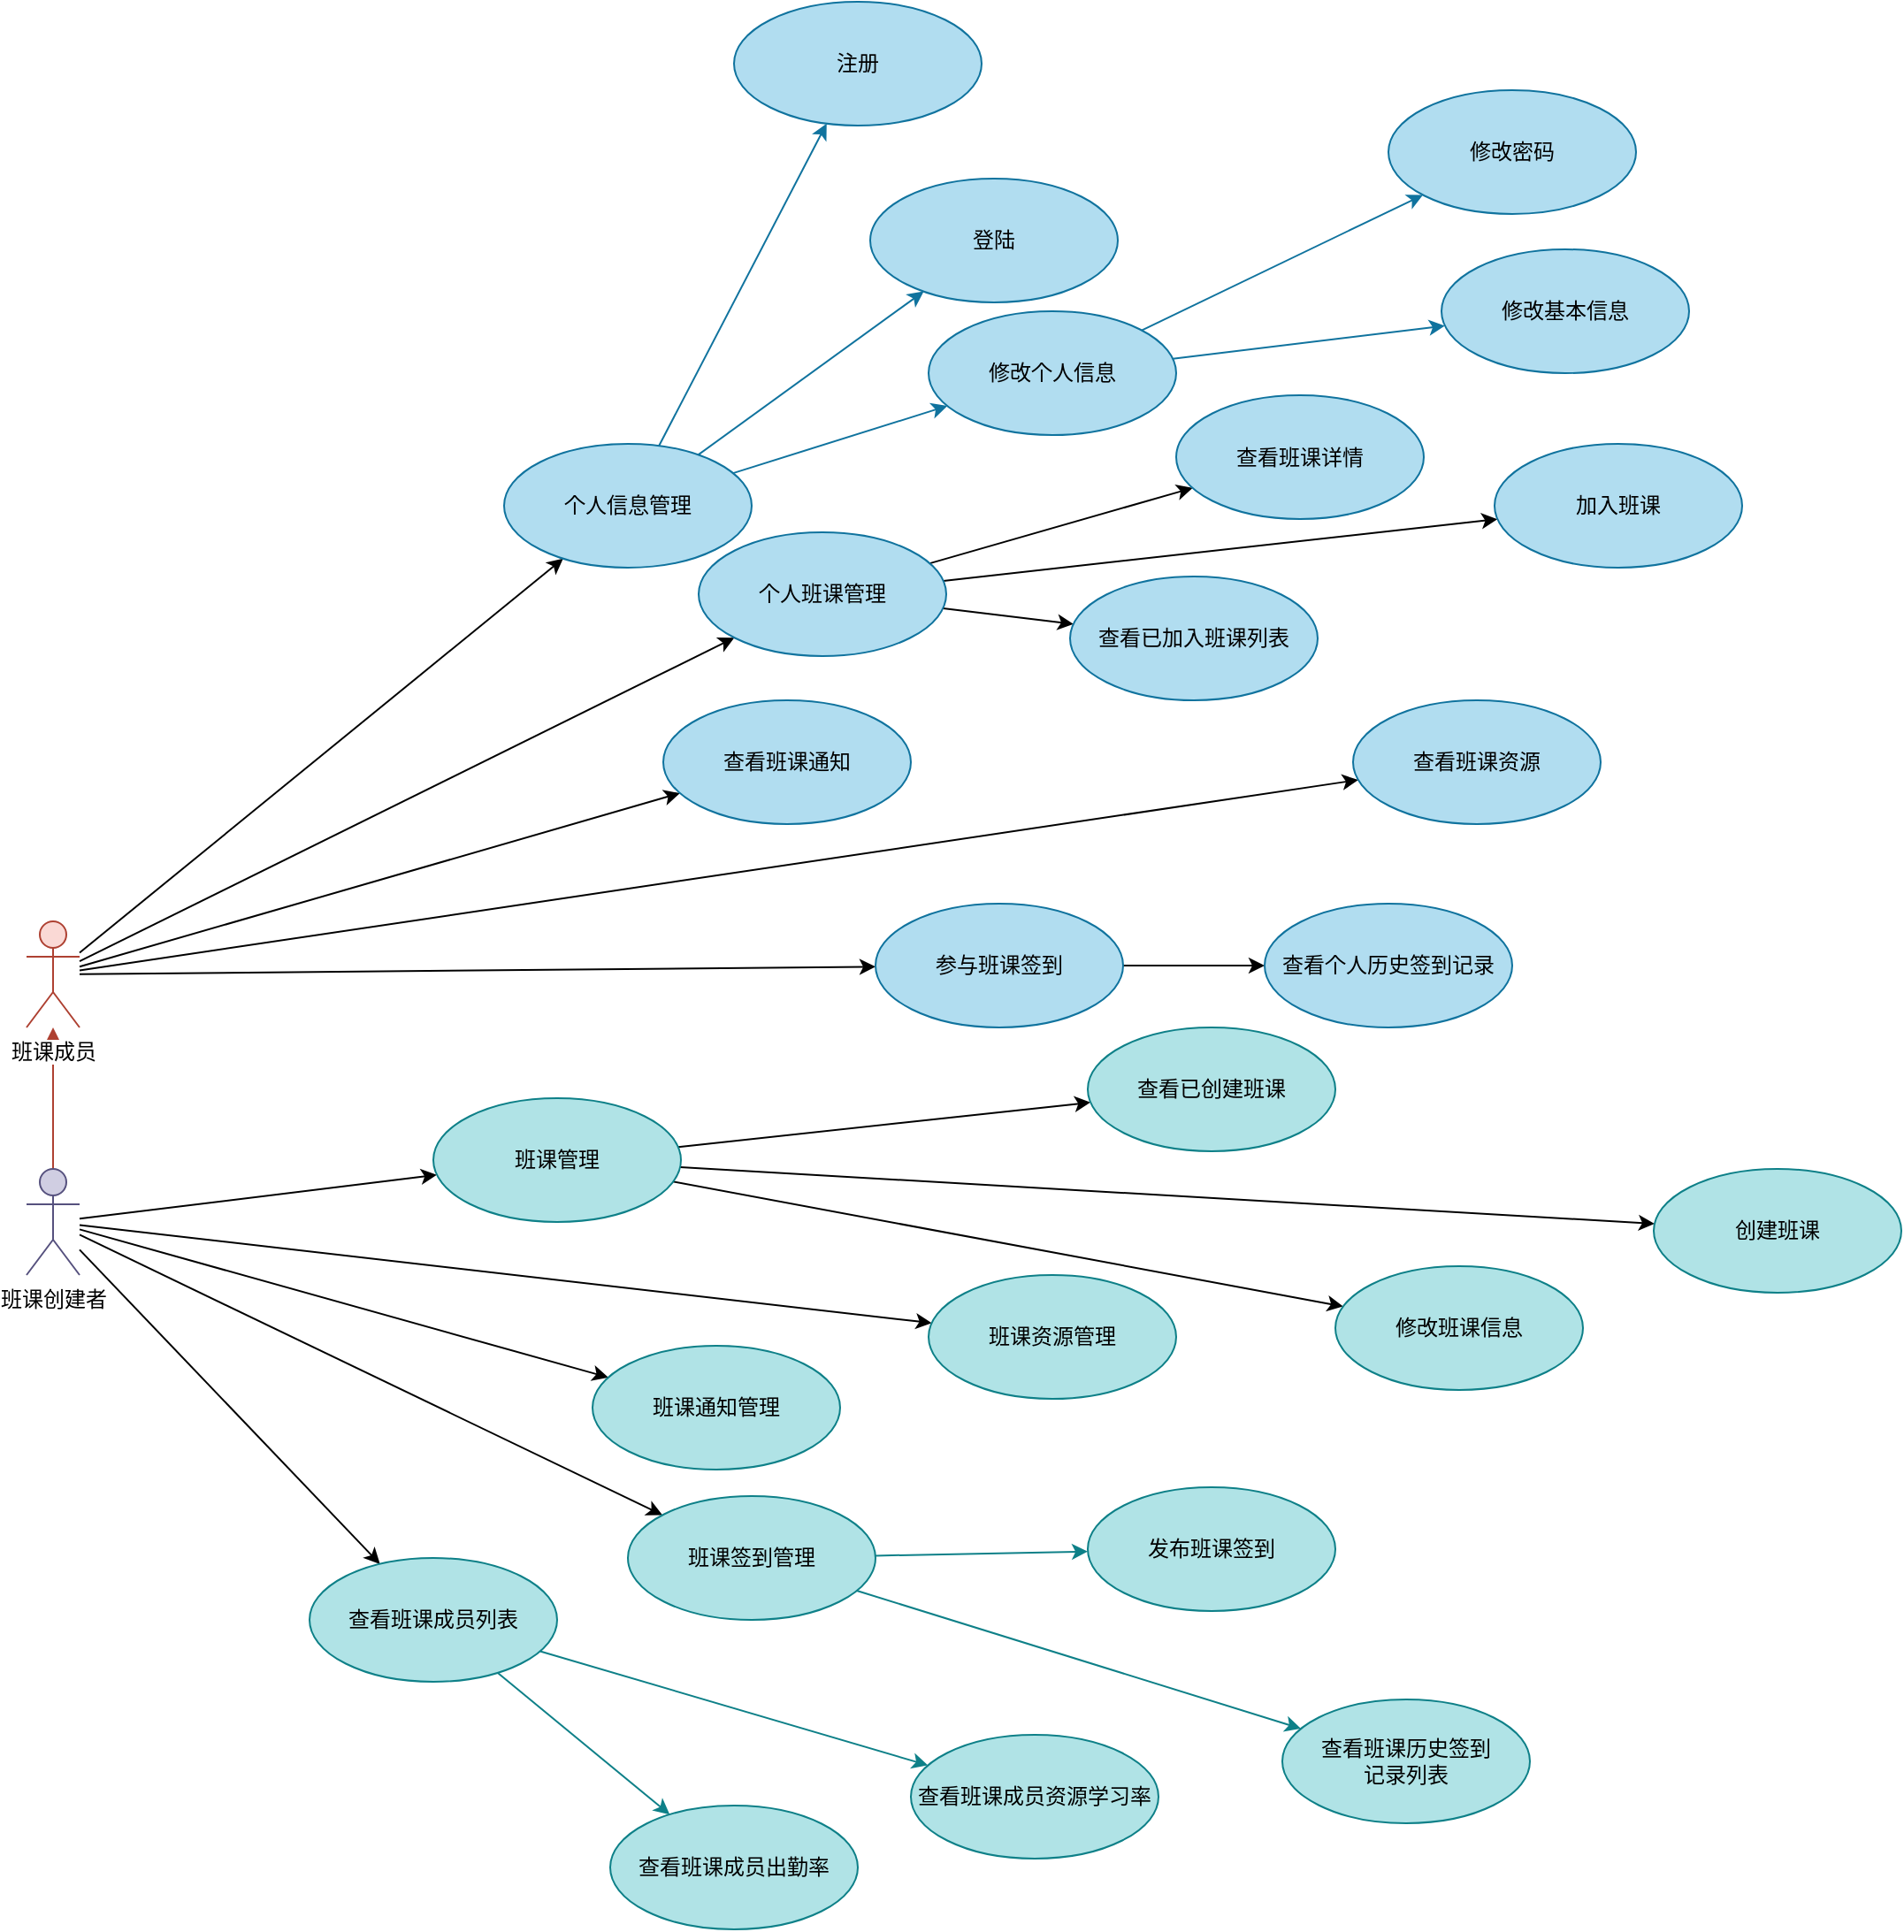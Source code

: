 <mxfile version="10.7.5" type="github"><diagram id="_OHBvBiDrdBkkGpDO9yN" name="用例图"><mxGraphModel dx="1392" dy="1884" grid="1" gridSize="10" guides="1" tooltips="1" connect="1" arrows="1" fold="1" page="1" pageScale="1" pageWidth="827" pageHeight="1169" math="0" shadow="0"><root><mxCell id="0"/><mxCell id="1" parent="0"/><mxCell id="7l0xc7xHl5tuZt6mPX80-7" style="rounded=0;orthogonalLoop=1;jettySize=auto;html=1;" edge="1" parent="1" source="7l0xc7xHl5tuZt6mPX80-1" target="7l0xc7xHl5tuZt6mPX80-6"><mxGeometry relative="1" as="geometry"/></mxCell><mxCell id="7l0xc7xHl5tuZt6mPX80-14" value="" style="edgeStyle=none;rounded=0;orthogonalLoop=1;jettySize=auto;html=1;fillColor=#fad9d5;strokeColor=#ae4132;" edge="1" parent="1" source="7l0xc7xHl5tuZt6mPX80-1" target="7l0xc7xHl5tuZt6mPX80-13"><mxGeometry relative="1" as="geometry"/></mxCell><mxCell id="7l0xc7xHl5tuZt6mPX80-24" style="edgeStyle=none;rounded=0;orthogonalLoop=1;jettySize=auto;html=1;" edge="1" parent="1" source="7l0xc7xHl5tuZt6mPX80-1" target="7l0xc7xHl5tuZt6mPX80-23"><mxGeometry relative="1" as="geometry"/></mxCell><mxCell id="7l0xc7xHl5tuZt6mPX80-26" style="edgeStyle=none;rounded=0;orthogonalLoop=1;jettySize=auto;html=1;" edge="1" parent="1" source="7l0xc7xHl5tuZt6mPX80-1" target="7l0xc7xHl5tuZt6mPX80-25"><mxGeometry relative="1" as="geometry"/></mxCell><mxCell id="7l0xc7xHl5tuZt6mPX80-28" style="edgeStyle=none;rounded=0;orthogonalLoop=1;jettySize=auto;html=1;" edge="1" parent="1" source="7l0xc7xHl5tuZt6mPX80-1" target="7l0xc7xHl5tuZt6mPX80-27"><mxGeometry relative="1" as="geometry"/></mxCell><mxCell id="7l0xc7xHl5tuZt6mPX80-30" style="edgeStyle=none;rounded=0;orthogonalLoop=1;jettySize=auto;html=1;" edge="1" parent="1" source="7l0xc7xHl5tuZt6mPX80-1" target="7l0xc7xHl5tuZt6mPX80-29"><mxGeometry relative="1" as="geometry"/></mxCell><mxCell id="7l0xc7xHl5tuZt6mPX80-1" value="班课创建者" style="shape=umlActor;verticalLabelPosition=bottom;labelBackgroundColor=#ffffff;verticalAlign=top;html=1;fillColor=#d0cee2;strokeColor=#56517e;" vertex="1" parent="1"><mxGeometry x="210" y="290" width="30" height="60" as="geometry"/></mxCell><mxCell id="7l0xc7xHl5tuZt6mPX80-16" style="edgeStyle=none;rounded=0;orthogonalLoop=1;jettySize=auto;html=1;" edge="1" parent="1" source="7l0xc7xHl5tuZt6mPX80-13" target="7l0xc7xHl5tuZt6mPX80-15"><mxGeometry relative="1" as="geometry"/></mxCell><mxCell id="7l0xc7xHl5tuZt6mPX80-18" style="edgeStyle=none;rounded=0;orthogonalLoop=1;jettySize=auto;html=1;" edge="1" parent="1" source="7l0xc7xHl5tuZt6mPX80-13" target="7l0xc7xHl5tuZt6mPX80-17"><mxGeometry relative="1" as="geometry"/></mxCell><mxCell id="7l0xc7xHl5tuZt6mPX80-20" style="edgeStyle=none;rounded=0;orthogonalLoop=1;jettySize=auto;html=1;" edge="1" parent="1" source="7l0xc7xHl5tuZt6mPX80-13" target="7l0xc7xHl5tuZt6mPX80-19"><mxGeometry relative="1" as="geometry"/></mxCell><mxCell id="7l0xc7xHl5tuZt6mPX80-22" style="edgeStyle=none;rounded=0;orthogonalLoop=1;jettySize=auto;html=1;" edge="1" parent="1" source="7l0xc7xHl5tuZt6mPX80-13" target="7l0xc7xHl5tuZt6mPX80-21"><mxGeometry relative="1" as="geometry"/></mxCell><mxCell id="7l0xc7xHl5tuZt6mPX80-42" style="edgeStyle=none;rounded=0;orthogonalLoop=1;jettySize=auto;html=1;" edge="1" parent="1" source="7l0xc7xHl5tuZt6mPX80-13" target="7l0xc7xHl5tuZt6mPX80-41"><mxGeometry relative="1" as="geometry"/></mxCell><mxCell id="7l0xc7xHl5tuZt6mPX80-13" value="班课成员" style="shape=umlActor;verticalLabelPosition=bottom;labelBackgroundColor=#ffffff;verticalAlign=top;html=1;fillColor=#fad9d5;strokeColor=#ae4132;" vertex="1" parent="1"><mxGeometry x="210" y="150" width="30" height="60" as="geometry"/></mxCell><mxCell id="7l0xc7xHl5tuZt6mPX80-58" value="" style="edgeStyle=none;rounded=0;orthogonalLoop=1;jettySize=auto;html=1;" edge="1" parent="1" source="7l0xc7xHl5tuZt6mPX80-6" target="7l0xc7xHl5tuZt6mPX80-57"><mxGeometry relative="1" as="geometry"/></mxCell><mxCell id="7l0xc7xHl5tuZt6mPX80-60" value="" style="edgeStyle=none;rounded=0;orthogonalLoop=1;jettySize=auto;html=1;" edge="1" parent="1" source="7l0xc7xHl5tuZt6mPX80-6" target="7l0xc7xHl5tuZt6mPX80-59"><mxGeometry relative="1" as="geometry"/></mxCell><mxCell id="7l0xc7xHl5tuZt6mPX80-66" value="" style="edgeStyle=none;rounded=0;orthogonalLoop=1;jettySize=auto;html=1;" edge="1" parent="1" source="7l0xc7xHl5tuZt6mPX80-6" target="7l0xc7xHl5tuZt6mPX80-65"><mxGeometry relative="1" as="geometry"/></mxCell><mxCell id="7l0xc7xHl5tuZt6mPX80-6" value="班课管理" style="ellipse;whiteSpace=wrap;html=1;fillColor=#b0e3e6;strokeColor=#0e8088;" vertex="1" parent="1"><mxGeometry x="440" y="250" width="140" height="70" as="geometry"/></mxCell><mxCell id="7l0xc7xHl5tuZt6mPX80-65" value="查看已创建班课" style="ellipse;whiteSpace=wrap;html=1;fillColor=#b0e3e6;strokeColor=#0e8088;" vertex="1" parent="1"><mxGeometry x="810" y="210" width="140" height="70" as="geometry"/></mxCell><mxCell id="7l0xc7xHl5tuZt6mPX80-59" value="创建班课" style="ellipse;whiteSpace=wrap;html=1;fillColor=#b0e3e6;strokeColor=#0e8088;" vertex="1" parent="1"><mxGeometry x="1130" y="290" width="140" height="70" as="geometry"/></mxCell><mxCell id="7l0xc7xHl5tuZt6mPX80-57" value="修改班课信息" style="ellipse;whiteSpace=wrap;html=1;fillColor=#b0e3e6;strokeColor=#0e8088;" vertex="1" parent="1"><mxGeometry x="950" y="345" width="140" height="70" as="geometry"/></mxCell><mxCell id="7l0xc7xHl5tuZt6mPX80-56" value="" style="edgeStyle=none;rounded=0;orthogonalLoop=1;jettySize=auto;html=1;" edge="1" parent="1" source="7l0xc7xHl5tuZt6mPX80-15" target="7l0xc7xHl5tuZt6mPX80-55"><mxGeometry relative="1" as="geometry"/></mxCell><mxCell id="7l0xc7xHl5tuZt6mPX80-62" value="" style="edgeStyle=none;rounded=0;orthogonalLoop=1;jettySize=auto;html=1;" edge="1" parent="1" source="7l0xc7xHl5tuZt6mPX80-15" target="7l0xc7xHl5tuZt6mPX80-61"><mxGeometry relative="1" as="geometry"/></mxCell><mxCell id="7l0xc7xHl5tuZt6mPX80-64" value="" style="edgeStyle=none;rounded=0;orthogonalLoop=1;jettySize=auto;html=1;" edge="1" parent="1" source="7l0xc7xHl5tuZt6mPX80-15" target="7l0xc7xHl5tuZt6mPX80-63"><mxGeometry relative="1" as="geometry"/></mxCell><mxCell id="7l0xc7xHl5tuZt6mPX80-15" value="个人班课管理" style="ellipse;whiteSpace=wrap;html=1;fillColor=#b1ddf0;strokeColor=#10739e;" vertex="1" parent="1"><mxGeometry x="590" y="-70" width="140" height="70" as="geometry"/></mxCell><mxCell id="7l0xc7xHl5tuZt6mPX80-63" value="查看已加入班课列表" style="ellipse;whiteSpace=wrap;html=1;fillColor=#b1ddf0;strokeColor=#10739e;" vertex="1" parent="1"><mxGeometry x="800" y="-45" width="140" height="70" as="geometry"/></mxCell><mxCell id="7l0xc7xHl5tuZt6mPX80-61" value="加入班课" style="ellipse;whiteSpace=wrap;html=1;fillColor=#b1ddf0;strokeColor=#10739e;" vertex="1" parent="1"><mxGeometry x="1040" y="-120" width="140" height="70" as="geometry"/></mxCell><mxCell id="7l0xc7xHl5tuZt6mPX80-55" value="查看班课详情" style="ellipse;whiteSpace=wrap;html=1;fillColor=#b1ddf0;strokeColor=#10739e;" vertex="1" parent="1"><mxGeometry x="860" y="-147.5" width="140" height="70" as="geometry"/></mxCell><mxCell id="7l0xc7xHl5tuZt6mPX80-17" value="查看班课资源" style="ellipse;whiteSpace=wrap;html=1;fillColor=#b1ddf0;strokeColor=#10739e;" vertex="1" parent="1"><mxGeometry x="960" y="25" width="140" height="70" as="geometry"/></mxCell><mxCell id="7l0xc7xHl5tuZt6mPX80-19" value="查看班课通知" style="ellipse;whiteSpace=wrap;html=1;fillColor=#b1ddf0;strokeColor=#10739e;" vertex="1" parent="1"><mxGeometry x="570" y="25" width="140" height="70" as="geometry"/></mxCell><mxCell id="7l0xc7xHl5tuZt6mPX80-54" value="" style="edgeStyle=none;rounded=0;orthogonalLoop=1;jettySize=auto;html=1;" edge="1" parent="1" source="7l0xc7xHl5tuZt6mPX80-21" target="7l0xc7xHl5tuZt6mPX80-53"><mxGeometry relative="1" as="geometry"/></mxCell><mxCell id="7l0xc7xHl5tuZt6mPX80-21" value="参与班课签到" style="ellipse;whiteSpace=wrap;html=1;fillColor=#b1ddf0;strokeColor=#10739e;" vertex="1" parent="1"><mxGeometry x="690" y="140" width="140" height="70" as="geometry"/></mxCell><mxCell id="7l0xc7xHl5tuZt6mPX80-53" value="查看个人历史签到记录" style="ellipse;whiteSpace=wrap;html=1;fillColor=#b1ddf0;strokeColor=#10739e;" vertex="1" parent="1"><mxGeometry x="910" y="140" width="140" height="70" as="geometry"/></mxCell><mxCell id="7l0xc7xHl5tuZt6mPX80-23" value="班课资源管理" style="ellipse;whiteSpace=wrap;html=1;fillColor=#b0e3e6;strokeColor=#0e8088;" vertex="1" parent="1"><mxGeometry x="720" y="350" width="140" height="70" as="geometry"/></mxCell><mxCell id="7l0xc7xHl5tuZt6mPX80-25" value="班课通知管理" style="ellipse;whiteSpace=wrap;html=1;fillColor=#b0e3e6;strokeColor=#0e8088;" vertex="1" parent="1"><mxGeometry x="530" y="390" width="140" height="70" as="geometry"/></mxCell><mxCell id="7l0xc7xHl5tuZt6mPX80-32" value="" style="edgeStyle=none;rounded=0;orthogonalLoop=1;jettySize=auto;html=1;fillColor=#b0e3e6;strokeColor=#0e8088;" edge="1" parent="1" source="7l0xc7xHl5tuZt6mPX80-27" target="7l0xc7xHl5tuZt6mPX80-31"><mxGeometry relative="1" as="geometry"/></mxCell><mxCell id="7l0xc7xHl5tuZt6mPX80-34" value="" style="edgeStyle=none;rounded=0;orthogonalLoop=1;jettySize=auto;html=1;fillColor=#b0e3e6;strokeColor=#0e8088;" edge="1" parent="1" source="7l0xc7xHl5tuZt6mPX80-27" target="7l0xc7xHl5tuZt6mPX80-33"><mxGeometry relative="1" as="geometry"/></mxCell><mxCell id="7l0xc7xHl5tuZt6mPX80-27" value="班课签到管理" style="ellipse;whiteSpace=wrap;html=1;fillColor=#b0e3e6;strokeColor=#0e8088;" vertex="1" parent="1"><mxGeometry x="550" y="475" width="140" height="70" as="geometry"/></mxCell><mxCell id="7l0xc7xHl5tuZt6mPX80-33" value="发布班课签到" style="ellipse;whiteSpace=wrap;html=1;fillColor=#b0e3e6;strokeColor=#0e8088;" vertex="1" parent="1"><mxGeometry x="810" y="470" width="140" height="70" as="geometry"/></mxCell><mxCell id="7l0xc7xHl5tuZt6mPX80-31" value="查看班课历史签到&lt;br&gt;记录列表" style="ellipse;whiteSpace=wrap;html=1;fillColor=#b0e3e6;strokeColor=#0e8088;" vertex="1" parent="1"><mxGeometry x="920" y="590" width="140" height="70" as="geometry"/></mxCell><mxCell id="7l0xc7xHl5tuZt6mPX80-36" value="" style="edgeStyle=none;rounded=0;orthogonalLoop=1;jettySize=auto;html=1;fillColor=#b0e3e6;strokeColor=#0e8088;" edge="1" parent="1" source="7l0xc7xHl5tuZt6mPX80-29" target="7l0xc7xHl5tuZt6mPX80-35"><mxGeometry relative="1" as="geometry"/></mxCell><mxCell id="7l0xc7xHl5tuZt6mPX80-38" value="" style="edgeStyle=none;rounded=0;orthogonalLoop=1;jettySize=auto;html=1;fillColor=#b0e3e6;strokeColor=#0e8088;" edge="1" parent="1" source="7l0xc7xHl5tuZt6mPX80-29" target="7l0xc7xHl5tuZt6mPX80-37"><mxGeometry relative="1" as="geometry"/></mxCell><mxCell id="7l0xc7xHl5tuZt6mPX80-29" value="查看班课成员列表" style="ellipse;whiteSpace=wrap;html=1;fillColor=#b0e3e6;strokeColor=#0e8088;" vertex="1" parent="1"><mxGeometry x="370" y="510" width="140" height="70" as="geometry"/></mxCell><mxCell id="7l0xc7xHl5tuZt6mPX80-37" value="查看班课成员出勤率" style="ellipse;whiteSpace=wrap;html=1;fillColor=#b0e3e6;strokeColor=#0e8088;" vertex="1" parent="1"><mxGeometry x="540" y="650" width="140" height="70" as="geometry"/></mxCell><mxCell id="7l0xc7xHl5tuZt6mPX80-35" value="查看班课成员资源学习率" style="ellipse;whiteSpace=wrap;html=1;fillColor=#b0e3e6;strokeColor=#0e8088;" vertex="1" parent="1"><mxGeometry x="710" y="610" width="140" height="70" as="geometry"/></mxCell><mxCell id="7l0xc7xHl5tuZt6mPX80-44" value="" style="edgeStyle=none;rounded=0;orthogonalLoop=1;jettySize=auto;html=1;fillColor=#b1ddf0;strokeColor=#10739e;" edge="1" parent="1" source="7l0xc7xHl5tuZt6mPX80-41" target="7l0xc7xHl5tuZt6mPX80-43"><mxGeometry relative="1" as="geometry"/></mxCell><mxCell id="7l0xc7xHl5tuZt6mPX80-46" value="" style="edgeStyle=none;rounded=0;orthogonalLoop=1;jettySize=auto;html=1;fillColor=#b1ddf0;strokeColor=#10739e;" edge="1" parent="1" source="7l0xc7xHl5tuZt6mPX80-41" target="7l0xc7xHl5tuZt6mPX80-45"><mxGeometry relative="1" as="geometry"/></mxCell><mxCell id="7l0xc7xHl5tuZt6mPX80-48" value="" style="edgeStyle=none;rounded=0;orthogonalLoop=1;jettySize=auto;html=1;fillColor=#b1ddf0;strokeColor=#10739e;" edge="1" parent="1" source="7l0xc7xHl5tuZt6mPX80-41" target="7l0xc7xHl5tuZt6mPX80-47"><mxGeometry relative="1" as="geometry"/></mxCell><mxCell id="7l0xc7xHl5tuZt6mPX80-41" value="个人信息管理" style="ellipse;whiteSpace=wrap;html=1;fillColor=#b1ddf0;strokeColor=#10739e;" vertex="1" parent="1"><mxGeometry x="480" y="-120" width="140" height="70" as="geometry"/></mxCell><mxCell id="7l0xc7xHl5tuZt6mPX80-50" value="" style="edgeStyle=none;rounded=0;orthogonalLoop=1;jettySize=auto;html=1;fillColor=#b1ddf0;strokeColor=#10739e;" edge="1" parent="1" source="7l0xc7xHl5tuZt6mPX80-47" target="7l0xc7xHl5tuZt6mPX80-49"><mxGeometry relative="1" as="geometry"/></mxCell><mxCell id="7l0xc7xHl5tuZt6mPX80-52" value="" style="edgeStyle=none;rounded=0;orthogonalLoop=1;jettySize=auto;html=1;fillColor=#b1ddf0;strokeColor=#10739e;" edge="1" parent="1" source="7l0xc7xHl5tuZt6mPX80-47" target="7l0xc7xHl5tuZt6mPX80-51"><mxGeometry relative="1" as="geometry"/></mxCell><mxCell id="7l0xc7xHl5tuZt6mPX80-47" value="修改个人信息" style="ellipse;whiteSpace=wrap;html=1;fillColor=#b1ddf0;strokeColor=#10739e;" vertex="1" parent="1"><mxGeometry x="720" y="-195" width="140" height="70" as="geometry"/></mxCell><mxCell id="7l0xc7xHl5tuZt6mPX80-51" value="修改基本信息" style="ellipse;whiteSpace=wrap;html=1;fillColor=#b1ddf0;strokeColor=#10739e;" vertex="1" parent="1"><mxGeometry x="1010" y="-230" width="140" height="70" as="geometry"/></mxCell><mxCell id="7l0xc7xHl5tuZt6mPX80-49" value="修改密码" style="ellipse;whiteSpace=wrap;html=1;fillColor=#b1ddf0;strokeColor=#10739e;" vertex="1" parent="1"><mxGeometry x="980" y="-320" width="140" height="70" as="geometry"/></mxCell><mxCell id="7l0xc7xHl5tuZt6mPX80-45" value="登陆" style="ellipse;whiteSpace=wrap;html=1;fillColor=#b1ddf0;strokeColor=#10739e;" vertex="1" parent="1"><mxGeometry x="687" y="-270" width="140" height="70" as="geometry"/></mxCell><mxCell id="7l0xc7xHl5tuZt6mPX80-43" value="注册" style="ellipse;whiteSpace=wrap;html=1;fillColor=#b1ddf0;strokeColor=#10739e;" vertex="1" parent="1"><mxGeometry x="610" y="-370" width="140" height="70" as="geometry"/></mxCell></root></mxGraphModel></diagram></mxfile>